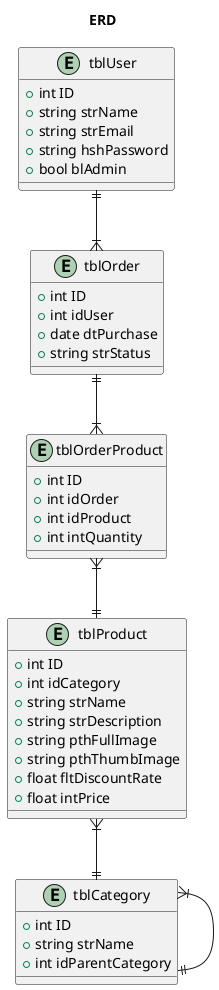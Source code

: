 @startuml
title ERD

entity tblUser {
    +int ID
    +string strName
    +string strEmail
    +string hshPassword
    +bool blAdmin
}

entity tblCategory{
    +int ID
    +string strName
    +int idParentCategory
}

entity tblProduct{
    +int ID
    +int idCategory
    +string strName
    +string strDescription
    +string pthFullImage
    +string pthThumbImage
    +float fltDiscountRate
    +float intPrice
}

entity tblOrder{
    +int ID
    +int idUser
    +date dtPurchase 
    +string strStatus
}

entity tblOrderProduct{
    +int ID
    +int idOrder
    +int idProduct
    +int intQuantity
}

tblUser ||--|{ tblOrder
tblOrder ||--|{ tblOrderProduct
tblOrderProduct }|--|| tblProduct
tblProduct }|--|| tblCategory
tblCategory }|--|| tblCategory 

@enduml

@startwbs
title sitemap
* index
** catalog
*** category N
**** detail
** login
*** create-account
** shopping-cart
** admin
*** edit-categories
*** edit-products
*** edit-orders
@endwbs